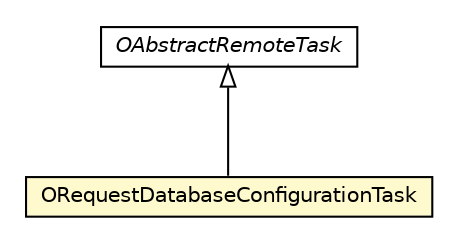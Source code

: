 #!/usr/local/bin/dot
#
# Class diagram 
# Generated by UMLGraph version R5_6-24-gf6e263 (http://www.umlgraph.org/)
#

digraph G {
	edge [fontname="Helvetica",fontsize=10,labelfontname="Helvetica",labelfontsize=10];
	node [fontname="Helvetica",fontsize=10,shape=plaintext];
	nodesep=0.25;
	ranksep=0.5;
	// com.orientechnologies.orient.server.distributed.task.OAbstractRemoteTask
	c5560602 [label=<<table title="com.orientechnologies.orient.server.distributed.task.OAbstractRemoteTask" border="0" cellborder="1" cellspacing="0" cellpadding="2" port="p" href="../../task/OAbstractRemoteTask.html">
		<tr><td><table border="0" cellspacing="0" cellpadding="1">
<tr><td align="center" balign="center"><font face="Helvetica-Oblique"> OAbstractRemoteTask </font></td></tr>
		</table></td></tr>
		</table>>, URL="../../task/OAbstractRemoteTask.html", fontname="Helvetica", fontcolor="black", fontsize=10.0];
	// com.orientechnologies.orient.server.distributed.impl.task.ORequestDatabaseConfigurationTask
	c5560935 [label=<<table title="com.orientechnologies.orient.server.distributed.impl.task.ORequestDatabaseConfigurationTask" border="0" cellborder="1" cellspacing="0" cellpadding="2" port="p" bgcolor="lemonChiffon" href="./ORequestDatabaseConfigurationTask.html">
		<tr><td><table border="0" cellspacing="0" cellpadding="1">
<tr><td align="center" balign="center"> ORequestDatabaseConfigurationTask </td></tr>
		</table></td></tr>
		</table>>, URL="./ORequestDatabaseConfigurationTask.html", fontname="Helvetica", fontcolor="black", fontsize=10.0];
	//com.orientechnologies.orient.server.distributed.impl.task.ORequestDatabaseConfigurationTask extends com.orientechnologies.orient.server.distributed.task.OAbstractRemoteTask
	c5560602:p -> c5560935:p [dir=back,arrowtail=empty];
}

